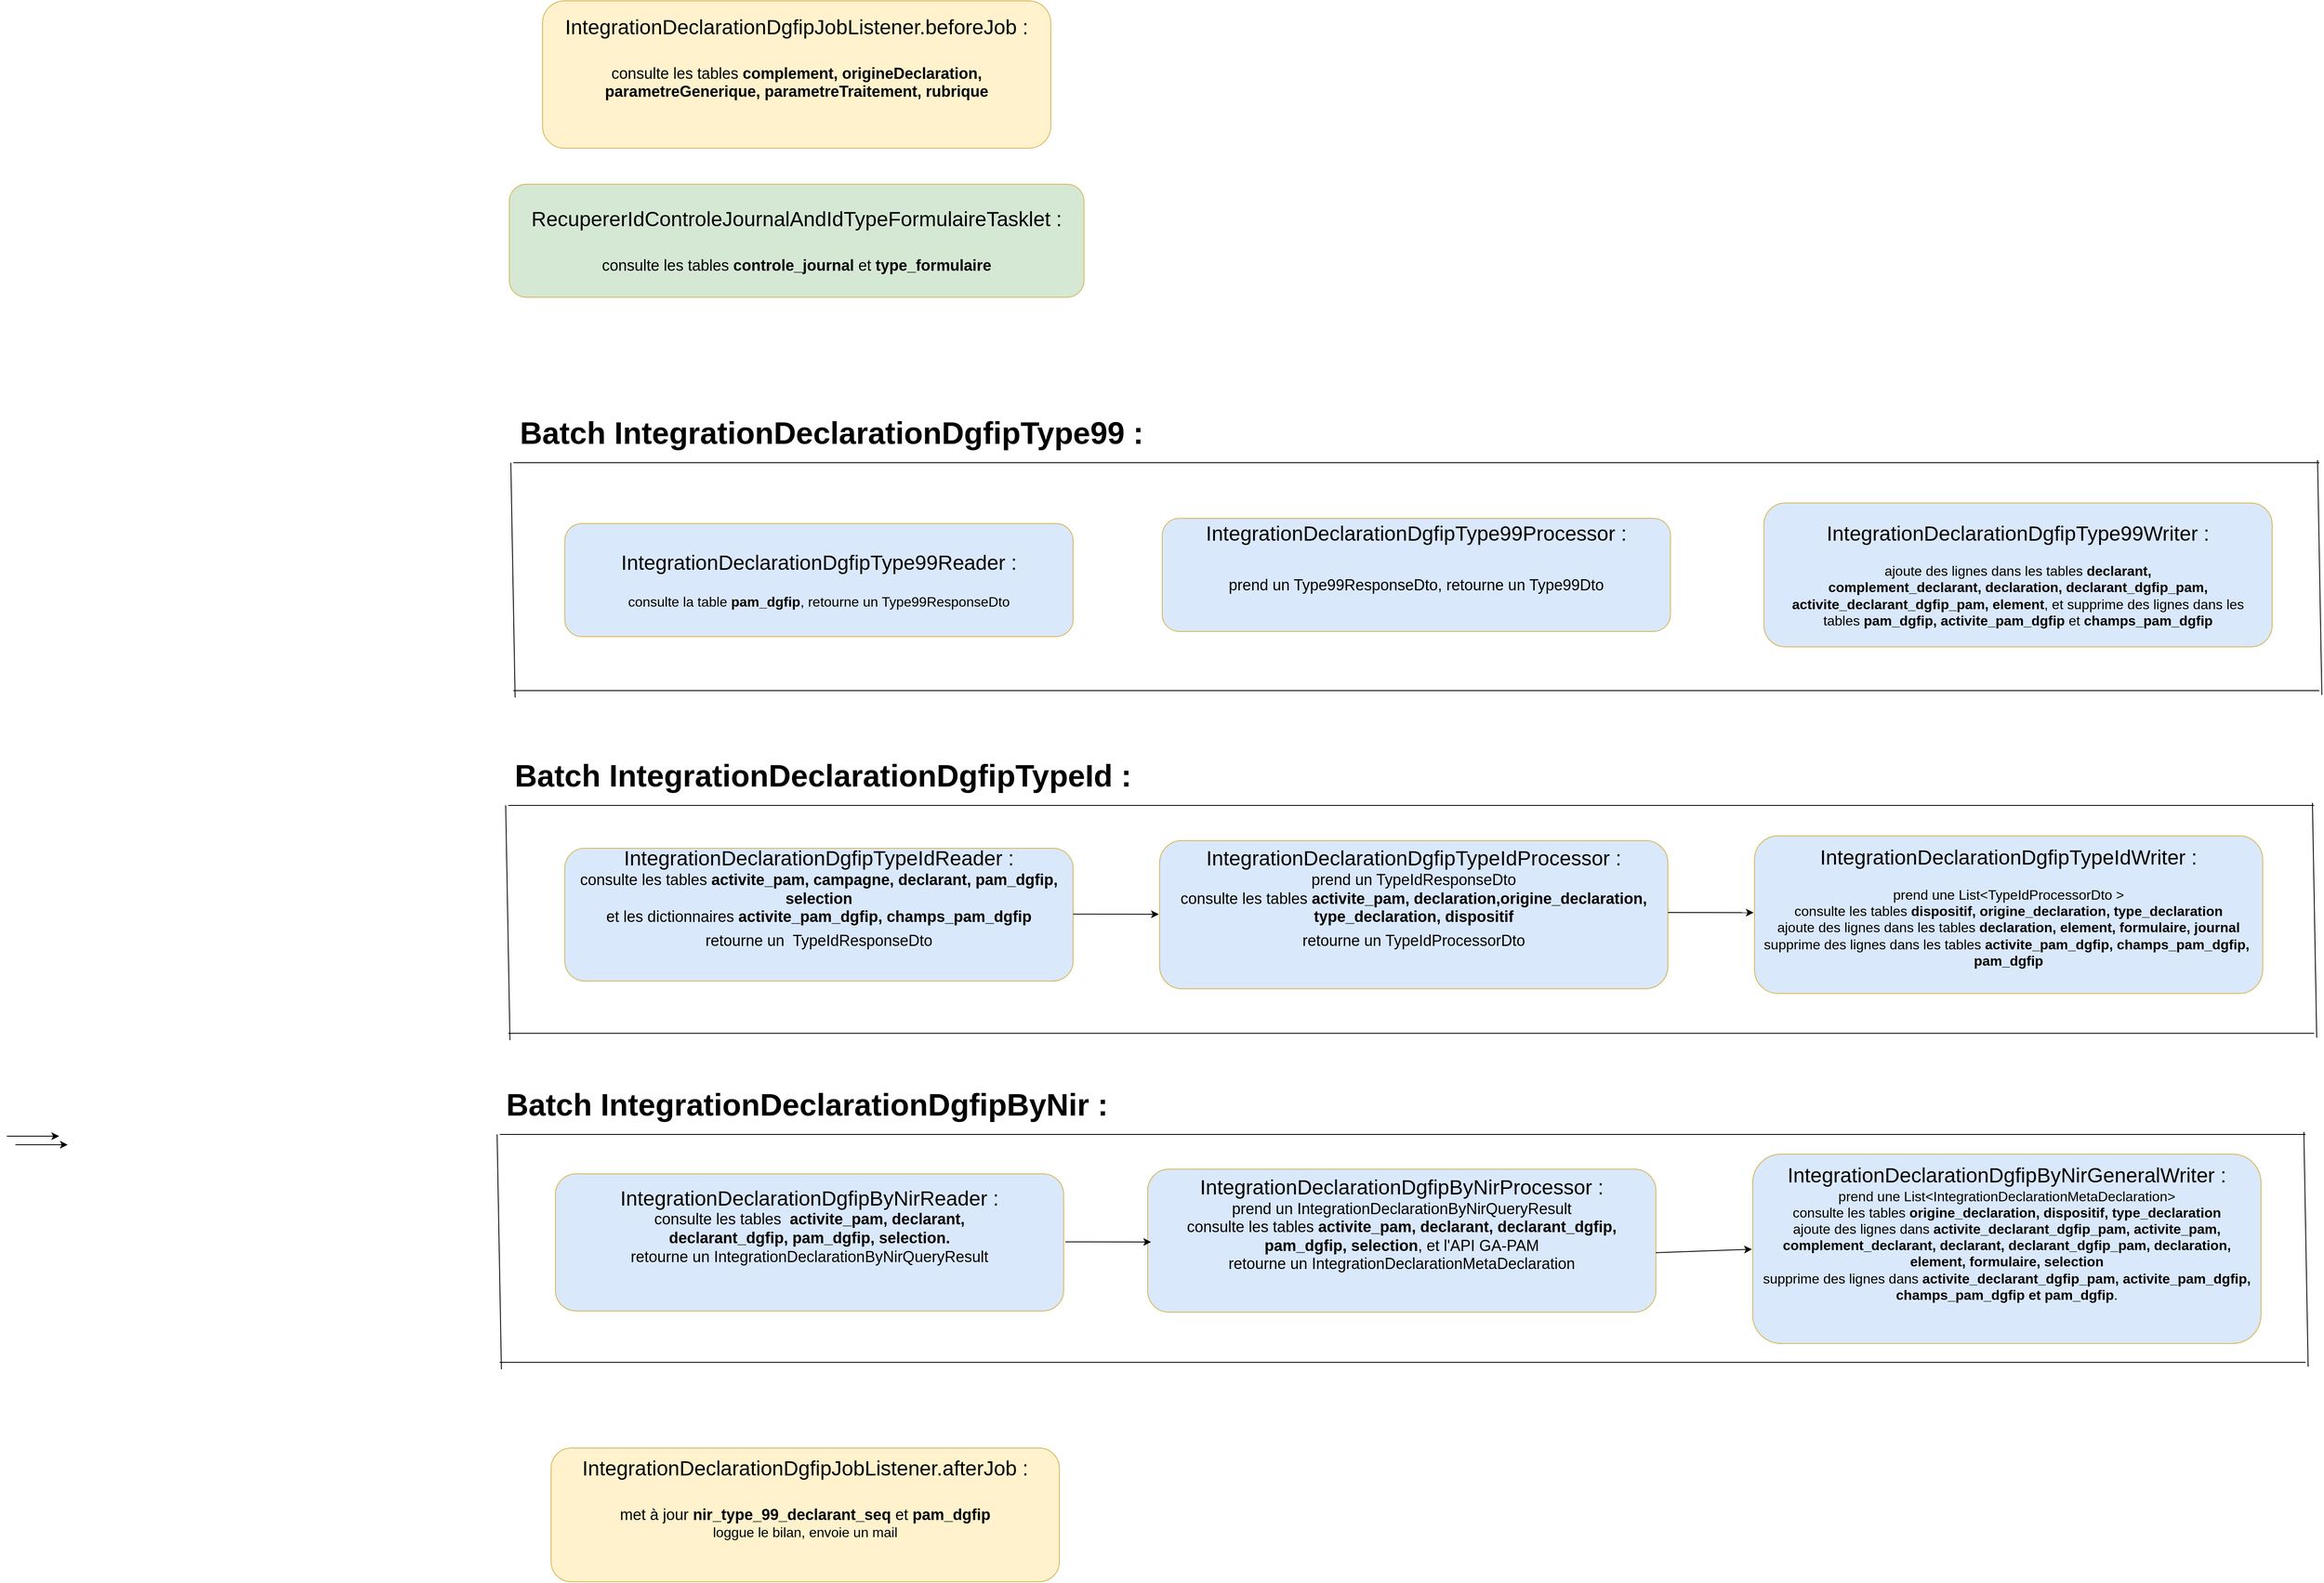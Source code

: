<mxfile version="24.0.2" type="github">
  <diagram id="C5RBs43oDa-KdzZeNtuy" name="Page-1">
    <mxGraphModel dx="2520" dy="1955" grid="0" gridSize="10" guides="1" tooltips="1" connect="1" arrows="1" fold="1" page="0" pageScale="1" pageWidth="827" pageHeight="1169" math="0" shadow="0">
      <root>
        <mxCell id="WIyWlLk6GJQsqaUBKTNV-0" />
        <mxCell id="WIyWlLk6GJQsqaUBKTNV-1" parent="WIyWlLk6GJQsqaUBKTNV-0" />
        <mxCell id="Z0-859JoU0TvKjbYaFMb-17" value="&lt;div&gt;&lt;font style=&quot;font-size: 24px;&quot;&gt;IntegrationDeclarationDgfipJobListener.beforeJob :&lt;/font&gt;&lt;/div&gt;&lt;div&gt;&lt;font style=&quot;font-size: 24px;&quot;&gt;&lt;br&gt;&lt;/font&gt;&lt;/div&gt;&lt;div&gt;&lt;font style=&quot;font-size: 18px;&quot;&gt;&lt;span style=&quot;line-height: 115%; font-family: &amp;quot;Arial&amp;quot;, sans-serif;&quot;&gt;consulte les tables &lt;b&gt;complement, origineDeclaration,&lt;br/&gt;parametreGenerique, parametreTraitement, rubrique&lt;/b&gt; &lt;/span&gt;&lt;/font&gt;&lt;/div&gt;&lt;div&gt;&lt;font size=&quot;3&quot;&gt;&lt;br&gt;&lt;/font&gt;&lt;/div&gt;&lt;div&gt;&lt;font size=&quot;3&quot;&gt;&lt;br&gt;&lt;/font&gt;&lt;/div&gt;" style="rounded=1;whiteSpace=wrap;html=1;fontSize=12;glass=0;strokeWidth=1;shadow=0;fillColor=#fff2cc;strokeColor=#d6b656;" parent="WIyWlLk6GJQsqaUBKTNV-1" vertex="1">
          <mxGeometry x="-116" y="-1132" width="593" height="172" as="geometry" />
        </mxCell>
        <mxCell id="fWSNl2cbkjF6wr-oGvCW-2" value="&lt;div&gt;&lt;font style=&quot;font-size: 24px;&quot;&gt;RecupererIdControleJournalAndIdTypeFormulaireTasklet :&lt;/font&gt;&lt;/div&gt;&lt;div&gt;&lt;font style=&quot;font-size: 24px;&quot;&gt;&lt;br&gt;&lt;/font&gt;&lt;/div&gt;&lt;div&gt;&lt;font style=&quot;font-size: 18px;&quot;&gt;&lt;span style=&quot;line-height: 115%; font-family: &amp;quot;Arial&amp;quot;, sans-serif;&quot;&gt;consulte les tables &lt;b&gt;controle_journal&lt;/b&gt; et &lt;b&gt;type_formulaire&lt;/b&gt;&lt;/span&gt;&lt;/font&gt;&lt;span style=&quot;font-size:10.0pt;mso-bidi-font-size:11.0pt;&lt;br/&gt;line-height:115%;font-family:&amp;quot;Arial&amp;quot;,sans-serif;mso-fareast-font-family:Calibri;&lt;br/&gt;mso-bidi-font-family:Calibri;mso-ansi-language:FR;mso-fareast-language:EN-US;&lt;br/&gt;mso-bidi-language:AR-SA&quot;&gt;&lt;br&gt;&lt;/span&gt;&lt;/div&gt;" style="rounded=1;whiteSpace=wrap;html=1;fontSize=12;glass=0;strokeWidth=1;shadow=0;fillColor=#d5e8d4;strokeColor=#d6b656;" vertex="1" parent="WIyWlLk6GJQsqaUBKTNV-1">
          <mxGeometry x="-154.75" y="-918" width="670.5" height="132" as="geometry" />
        </mxCell>
        <mxCell id="fWSNl2cbkjF6wr-oGvCW-3" value="&lt;div&gt;&lt;font style=&quot;font-size: 24px;&quot;&gt;IntegrationDeclarationDgfipType99Reader :&lt;br&gt;&lt;/font&gt;&lt;/div&gt;&lt;div&gt;&lt;font style=&quot;font-size: 18px;&quot;&gt;&lt;br&gt;&lt;/font&gt;&lt;/div&gt;&lt;div&gt;&lt;font size=&quot;3&quot;&gt;consulte la table &lt;b&gt;pam_dgfip&lt;/b&gt;, retourne un Type99ResponseDto&lt;br&gt;&lt;/font&gt;&lt;/div&gt;" style="rounded=1;whiteSpace=wrap;html=1;fontSize=12;glass=0;strokeWidth=1;shadow=0;fillColor=#dae8fc;strokeColor=#d6b656;" vertex="1" parent="WIyWlLk6GJQsqaUBKTNV-1">
          <mxGeometry x="-90" y="-522" width="593" height="132" as="geometry" />
        </mxCell>
        <mxCell id="fWSNl2cbkjF6wr-oGvCW-4" value="&lt;div&gt;&lt;font style=&quot;font-size: 24px;&quot;&gt;IntegrationDeclarationDgfipType99Processor :&lt;/font&gt;&lt;/div&gt;&lt;div&gt;&lt;font style=&quot;font-size: 24px;&quot;&gt;&lt;br&gt;&lt;/font&gt;&lt;/div&gt;&lt;div&gt;&lt;font style=&quot;font-size: 18px;&quot;&gt;prend un Type99ResponseDto, retourne un Type99Dto&lt;/font&gt;&lt;font style=&quot;font-size: 24px;&quot;&gt; &lt;br&gt;&lt;/font&gt;&lt;/div&gt;&lt;div&gt;&lt;font size=&quot;3&quot;&gt;&lt;br&gt;&lt;/font&gt;&lt;/div&gt;&lt;div&gt;&lt;font size=&quot;3&quot;&gt;&lt;br&gt;&lt;/font&gt;&lt;/div&gt;" style="rounded=1;whiteSpace=wrap;html=1;fontSize=12;glass=0;strokeWidth=1;shadow=0;fillColor=#dae8fc;strokeColor=#d6b656;" vertex="1" parent="WIyWlLk6GJQsqaUBKTNV-1">
          <mxGeometry x="607" y="-528" width="593" height="132" as="geometry" />
        </mxCell>
        <mxCell id="fWSNl2cbkjF6wr-oGvCW-5" value="&lt;div&gt;&lt;font style=&quot;font-size: 24px;&quot;&gt;IntegrationDeclarationDgfipType99Writer :&lt;br&gt;&lt;/font&gt;&lt;/div&gt;&lt;div&gt;&lt;font size=&quot;3&quot;&gt;&lt;br&gt;&lt;/font&gt;&lt;/div&gt;&lt;font size=&quot;3&quot;&gt;&lt;span style=&quot;font-family: &amp;quot;Arial&amp;quot;, sans-serif;&quot;&gt;ajoute des lignes dans les tables &lt;b&gt;declarant,&lt;br&gt;complement_declarant, declaration, declarant_dgfip_pam,&lt;br&gt;activite_declarant_dgfip_pam, element&lt;/b&gt;, et supprime des lignes dans les&lt;br&gt;tables &lt;b&gt;pam_dgfip, activite_pam_dgfip&lt;/b&gt; et &lt;b&gt;champs_pam_dgfip&lt;/b&gt;&lt;/span&gt;&lt;/font&gt;" style="rounded=1;whiteSpace=wrap;html=1;fontSize=12;glass=0;strokeWidth=1;shadow=0;fillColor=#dae8fc;strokeColor=#d6b656;" vertex="1" parent="WIyWlLk6GJQsqaUBKTNV-1">
          <mxGeometry x="1309" y="-546" width="593" height="168" as="geometry" />
        </mxCell>
        <mxCell id="fWSNl2cbkjF6wr-oGvCW-6" value="" style="endArrow=none;html=1;rounded=0;" edge="1" parent="WIyWlLk6GJQsqaUBKTNV-1">
          <mxGeometry width="50" height="50" relative="1" as="geometry">
            <mxPoint x="-150" y="-593" as="sourcePoint" />
            <mxPoint x="1957" y="-593" as="targetPoint" />
          </mxGeometry>
        </mxCell>
        <mxCell id="fWSNl2cbkjF6wr-oGvCW-7" value="" style="endArrow=none;html=1;rounded=0;" edge="1" parent="WIyWlLk6GJQsqaUBKTNV-1">
          <mxGeometry width="50" height="50" relative="1" as="geometry">
            <mxPoint x="-150" y="-327" as="sourcePoint" />
            <mxPoint x="1957" y="-327" as="targetPoint" />
          </mxGeometry>
        </mxCell>
        <mxCell id="fWSNl2cbkjF6wr-oGvCW-8" value="" style="endArrow=none;html=1;rounded=0;" edge="1" parent="WIyWlLk6GJQsqaUBKTNV-1">
          <mxGeometry width="50" height="50" relative="1" as="geometry">
            <mxPoint x="1960" y="-322" as="sourcePoint" />
            <mxPoint x="1955" y="-596" as="targetPoint" />
          </mxGeometry>
        </mxCell>
        <mxCell id="fWSNl2cbkjF6wr-oGvCW-9" value="" style="endArrow=none;html=1;rounded=0;" edge="1" parent="WIyWlLk6GJQsqaUBKTNV-1">
          <mxGeometry width="50" height="50" relative="1" as="geometry">
            <mxPoint x="-148" y="-319" as="sourcePoint" />
            <mxPoint x="-153" y="-593" as="targetPoint" />
          </mxGeometry>
        </mxCell>
        <mxCell id="fWSNl2cbkjF6wr-oGvCW-11" value="&lt;font style=&quot;font-size: 24px;&quot;&gt;&amp;nbsp;&lt;/font&gt;&lt;div&gt;&lt;font style=&quot;font-size: 24px;&quot;&gt;&amp;nbsp;&lt;/font&gt;&lt;font style=&quot;font-size: 36px;&quot;&gt;&lt;b&gt;Batch IntegrationDeclarationDgfipType99 :&lt;br&gt;&lt;/b&gt;&lt;/font&gt;&lt;/div&gt;&lt;div&gt;&lt;font size=&quot;3&quot;&gt;&lt;b&gt;&lt;br&gt;&lt;/b&gt;&lt;/font&gt;&lt;/div&gt;&lt;div&gt;&lt;font size=&quot;3&quot;&gt;&lt;br&gt;&lt;/font&gt;&lt;/div&gt;" style="text;whiteSpace=wrap;html=1;" vertex="1" parent="WIyWlLk6GJQsqaUBKTNV-1">
          <mxGeometry x="-151" y="-685" width="882" height="89" as="geometry" />
        </mxCell>
        <mxCell id="fWSNl2cbkjF6wr-oGvCW-21" value="&lt;div&gt;&lt;font style=&quot;font-size: 24px;&quot;&gt;IntegrationDeclarationDgfipTypeIdReader :&lt;/font&gt;&lt;/div&gt;&lt;div&gt;&lt;font style=&quot;font-size: 18px;&quot;&gt;consulte les tables &lt;b&gt;activite_pam, campagne, declarant, pam_dgfip, selection&lt;/b&gt;&lt;br&gt;et les dictionnaires &lt;b&gt;activite_pam_dgfip, champs_pam_dgfip&lt;/b&gt; &lt;br&gt;retourne un&amp;nbsp; TypeIdResponseDto&lt;/font&gt;&lt;font style=&quot;font-size: 24px;&quot;&gt; &lt;br&gt;&lt;/font&gt;&lt;/div&gt;&lt;div&gt;&lt;font size=&quot;3&quot;&gt;&lt;br&gt;&lt;/font&gt;&lt;/div&gt;&lt;div&gt;&lt;font size=&quot;3&quot;&gt;&lt;br&gt;&lt;/font&gt;&lt;/div&gt;" style="rounded=1;whiteSpace=wrap;html=1;fontSize=12;glass=0;strokeWidth=1;shadow=0;fillColor=#dae8fc;strokeColor=#d6b656;" vertex="1" parent="WIyWlLk6GJQsqaUBKTNV-1">
          <mxGeometry x="-90" y="-143" width="593" height="155" as="geometry" />
        </mxCell>
        <mxCell id="fWSNl2cbkjF6wr-oGvCW-22" value="&lt;div&gt;&lt;font style=&quot;font-size: 24px;&quot;&gt;IntegrationDeclarationDgfipTypeIdProcessor :&lt;/font&gt;&lt;/div&gt;&lt;div&gt;&lt;font style=&quot;font-size: 18px;&quot;&gt;prend un TypeIdResponseDto&lt;br&gt;consulte les tables &lt;b&gt;activite_pam, declaration,origine_declaration, &lt;br&gt;type_declaration, dispositif&lt;/b&gt;&lt;br&gt;retourne un TypeIdProcessorDto&lt;/font&gt;&lt;font style=&quot;font-size: 24px;&quot;&gt; &lt;br&gt;&lt;/font&gt;&lt;/div&gt;&lt;div&gt;&lt;font size=&quot;3&quot;&gt;&lt;br&gt;&lt;/font&gt;&lt;/div&gt;&lt;div&gt;&lt;font size=&quot;3&quot;&gt;&lt;br&gt;&lt;/font&gt;&lt;/div&gt;" style="rounded=1;whiteSpace=wrap;html=1;fontSize=12;glass=0;strokeWidth=1;shadow=0;fillColor=#dae8fc;strokeColor=#d6b656;" vertex="1" parent="WIyWlLk6GJQsqaUBKTNV-1">
          <mxGeometry x="604" y="-152" width="593" height="173" as="geometry" />
        </mxCell>
        <mxCell id="fWSNl2cbkjF6wr-oGvCW-23" value="&lt;div&gt;&lt;font style=&quot;font-size: 24px;&quot;&gt;IntegrationDeclarationDgfipTypeIdWriter :&lt;br&gt;&lt;/font&gt;&lt;/div&gt;&lt;div&gt;&lt;font size=&quot;3&quot;&gt;&lt;br&gt;&lt;/font&gt;&lt;/div&gt;&lt;div&gt;&lt;font size=&quot;3&quot;&gt;prend une List&amp;lt;TypeIdProcessorDto &amp;gt; &lt;br&gt;consulte les tables &lt;b&gt;dispositif, origine_declaration, type_declaration&lt;/b&gt; &lt;br&gt;ajoute des lignes dans les tables &lt;b&gt;declaration, element, formulaire, journal&lt;/b&gt;&lt;br&gt;supprime des lignes dans les tables &lt;b&gt;activite_pam_dgfip, champs_pam_dgfip,&amp;nbsp; pam_dgfip&lt;/b&gt;&lt;br&gt;&lt;br&gt;&lt;/font&gt;&lt;/div&gt;" style="rounded=1;whiteSpace=wrap;html=1;fontSize=12;glass=0;strokeWidth=1;shadow=0;fillColor=#dae8fc;strokeColor=#d6b656;" vertex="1" parent="WIyWlLk6GJQsqaUBKTNV-1">
          <mxGeometry x="1298" y="-157.5" width="593" height="184" as="geometry" />
        </mxCell>
        <mxCell id="fWSNl2cbkjF6wr-oGvCW-24" value="" style="endArrow=none;html=1;rounded=0;" edge="1" parent="WIyWlLk6GJQsqaUBKTNV-1">
          <mxGeometry width="50" height="50" relative="1" as="geometry">
            <mxPoint x="-156" y="-193" as="sourcePoint" />
            <mxPoint x="1951" y="-193" as="targetPoint" />
          </mxGeometry>
        </mxCell>
        <mxCell id="fWSNl2cbkjF6wr-oGvCW-25" value="" style="endArrow=none;html=1;rounded=0;" edge="1" parent="WIyWlLk6GJQsqaUBKTNV-1">
          <mxGeometry width="50" height="50" relative="1" as="geometry">
            <mxPoint x="-156" y="73" as="sourcePoint" />
            <mxPoint x="1951" y="73" as="targetPoint" />
          </mxGeometry>
        </mxCell>
        <mxCell id="fWSNl2cbkjF6wr-oGvCW-26" value="" style="endArrow=none;html=1;rounded=0;" edge="1" parent="WIyWlLk6GJQsqaUBKTNV-1">
          <mxGeometry width="50" height="50" relative="1" as="geometry">
            <mxPoint x="1954" y="78" as="sourcePoint" />
            <mxPoint x="1949" y="-196" as="targetPoint" />
          </mxGeometry>
        </mxCell>
        <mxCell id="fWSNl2cbkjF6wr-oGvCW-27" value="" style="endArrow=none;html=1;rounded=0;" edge="1" parent="WIyWlLk6GJQsqaUBKTNV-1">
          <mxGeometry width="50" height="50" relative="1" as="geometry">
            <mxPoint x="-154" y="81" as="sourcePoint" />
            <mxPoint x="-159" y="-193" as="targetPoint" />
          </mxGeometry>
        </mxCell>
        <mxCell id="fWSNl2cbkjF6wr-oGvCW-28" value="&lt;font style=&quot;font-size: 24px;&quot;&gt;&amp;nbsp;&lt;/font&gt;&lt;div&gt;&lt;font style=&quot;font-size: 24px;&quot;&gt;&amp;nbsp;&lt;/font&gt;&lt;font style=&quot;font-size: 36px;&quot;&gt;&lt;b&gt;Batch IntegrationDeclarationDgfipTypeId :&lt;br&gt;&lt;/b&gt;&lt;/font&gt;&lt;/div&gt;&lt;div&gt;&lt;font size=&quot;3&quot;&gt;&lt;b&gt;&lt;br&gt;&lt;/b&gt;&lt;/font&gt;&lt;/div&gt;&lt;div&gt;&lt;font size=&quot;3&quot;&gt;&lt;br&gt;&lt;/font&gt;&lt;/div&gt;" style="text;whiteSpace=wrap;html=1;" vertex="1" parent="WIyWlLk6GJQsqaUBKTNV-1">
          <mxGeometry x="-157" y="-285" width="882" height="89" as="geometry" />
        </mxCell>
        <mxCell id="fWSNl2cbkjF6wr-oGvCW-29" value="&lt;div&gt;&lt;font style=&quot;font-size: 24px;&quot;&gt;IntegrationDeclarationDgfipByNirReader :&lt;/font&gt;&lt;/div&gt;&lt;div&gt;&lt;font style=&quot;font-size: 18px;&quot;&gt;consulte les tables&amp;nbsp; &lt;b&gt;activite_pam, declarant, &lt;br&gt;declarant_dgfip, pam_dgfip, selection.&lt;/b&gt;&lt;br&gt;retourne un IntegrationDeclarationByNirQueryResult&lt;font&gt;&lt;br&gt;&lt;/font&gt;&lt;/font&gt;&lt;/div&gt;&lt;div&gt;&lt;font size=&quot;3&quot;&gt;&lt;br&gt;&lt;/font&gt;&lt;/div&gt;&lt;div&gt;&lt;font size=&quot;3&quot;&gt;&lt;br&gt;&lt;/font&gt;&lt;/div&gt;" style="rounded=1;whiteSpace=wrap;html=1;fontSize=12;glass=0;strokeWidth=1;shadow=0;fillColor=#dae8fc;strokeColor=#d6b656;" vertex="1" parent="WIyWlLk6GJQsqaUBKTNV-1">
          <mxGeometry x="-101" y="237" width="593" height="160" as="geometry" />
        </mxCell>
        <mxCell id="fWSNl2cbkjF6wr-oGvCW-30" value="&lt;div&gt;&lt;font style=&quot;font-size: 24px;&quot;&gt;IntegrationDeclarationDgfipByNirProcessor :&lt;/font&gt;&lt;/div&gt;&lt;div&gt;&lt;font style=&quot;font-size: 18px;&quot;&gt;prend un IntegrationDeclarationByNirQueryResult&lt;br&gt;consulte les tables &lt;b&gt;activite_pam, declarant, declarant_dgfip, &lt;br&gt;pam_dgfip, selection&lt;/b&gt;, et l&#39;API GA-PAM&lt;br&gt;retourne un IntegrationDeclarationMetaDeclaration&lt;br&gt;&lt;/font&gt;&lt;/div&gt;&lt;div&gt;&lt;font size=&quot;3&quot;&gt;&lt;br&gt;&lt;/font&gt;&lt;/div&gt;&lt;div&gt;&lt;font size=&quot;3&quot;&gt;&lt;br&gt;&lt;/font&gt;&lt;/div&gt;" style="rounded=1;whiteSpace=wrap;html=1;fontSize=12;glass=0;strokeWidth=1;shadow=0;fillColor=#dae8fc;strokeColor=#d6b656;" vertex="1" parent="WIyWlLk6GJQsqaUBKTNV-1">
          <mxGeometry x="590" y="231.5" width="593" height="167" as="geometry" />
        </mxCell>
        <mxCell id="fWSNl2cbkjF6wr-oGvCW-31" value="&lt;div&gt;&lt;font style=&quot;font-size: 24px;&quot;&gt;IntegrationDeclarationDgfipByNirGeneralWriter :&lt;br&gt;&lt;/font&gt;&lt;/div&gt;&lt;div&gt;&lt;font size=&quot;3&quot;&gt;prend une List&amp;lt;IntegrationDeclarationMetaDeclaration&amp;gt; &lt;br&gt;consulte les tables &lt;b&gt;origine_declaration, dispositif, type_declaration&lt;/b&gt; &lt;br&gt;ajoute des lignes dans &lt;b&gt;activite_declarant_dgfip_pam, activite_pam, complement_declarant, declarant, declarant_dgfip_pam, declaration, element, formulaire, selection&lt;/b&gt; &lt;br&gt;supprime des lignes dans &lt;b&gt;activite_declarant_dgfip_pam, activite_pam_dgfip, &lt;br&gt;champs_pam_dgfip et pam_dgfip&lt;/b&gt;.&lt;br&gt;&lt;br&gt;&lt;/font&gt;&lt;/div&gt;&lt;div&gt;&lt;font size=&quot;3&quot;&gt;&lt;br&gt;&lt;/font&gt;&lt;/div&gt;" style="rounded=1;whiteSpace=wrap;html=1;fontSize=12;glass=0;strokeWidth=1;shadow=0;fillColor=#dae8fc;strokeColor=#d6b656;" vertex="1" parent="WIyWlLk6GJQsqaUBKTNV-1">
          <mxGeometry x="1296" y="214" width="593" height="221" as="geometry" />
        </mxCell>
        <mxCell id="fWSNl2cbkjF6wr-oGvCW-32" value="" style="endArrow=none;html=1;rounded=0;" edge="1" parent="WIyWlLk6GJQsqaUBKTNV-1">
          <mxGeometry width="50" height="50" relative="1" as="geometry">
            <mxPoint x="-166" y="191" as="sourcePoint" />
            <mxPoint x="1941" y="191" as="targetPoint" />
          </mxGeometry>
        </mxCell>
        <mxCell id="fWSNl2cbkjF6wr-oGvCW-33" value="" style="endArrow=none;html=1;rounded=0;" edge="1" parent="WIyWlLk6GJQsqaUBKTNV-1">
          <mxGeometry width="50" height="50" relative="1" as="geometry">
            <mxPoint x="-166" y="457" as="sourcePoint" />
            <mxPoint x="1941" y="457" as="targetPoint" />
          </mxGeometry>
        </mxCell>
        <mxCell id="fWSNl2cbkjF6wr-oGvCW-34" value="" style="endArrow=none;html=1;rounded=0;" edge="1" parent="WIyWlLk6GJQsqaUBKTNV-1">
          <mxGeometry width="50" height="50" relative="1" as="geometry">
            <mxPoint x="1944" y="462" as="sourcePoint" />
            <mxPoint x="1939" y="188" as="targetPoint" />
          </mxGeometry>
        </mxCell>
        <mxCell id="fWSNl2cbkjF6wr-oGvCW-35" value="" style="endArrow=none;html=1;rounded=0;" edge="1" parent="WIyWlLk6GJQsqaUBKTNV-1">
          <mxGeometry width="50" height="50" relative="1" as="geometry">
            <mxPoint x="-164" y="465" as="sourcePoint" />
            <mxPoint x="-169" y="191" as="targetPoint" />
          </mxGeometry>
        </mxCell>
        <mxCell id="fWSNl2cbkjF6wr-oGvCW-36" value="&lt;font style=&quot;font-size: 24px;&quot;&gt;&amp;nbsp;&lt;/font&gt;&lt;div&gt;&lt;font style=&quot;font-size: 24px;&quot;&gt;&amp;nbsp;&lt;/font&gt;&lt;font style=&quot;font-size: 36px;&quot;&gt;&lt;b&gt;Batch IntegrationDeclarationDgfipByNir :&lt;br&gt;&lt;/b&gt;&lt;/font&gt;&lt;/div&gt;&lt;div&gt;&lt;font size=&quot;3&quot;&gt;&lt;b&gt;&lt;br&gt;&lt;/b&gt;&lt;/font&gt;&lt;/div&gt;&lt;div&gt;&lt;font size=&quot;3&quot;&gt;&lt;br&gt;&lt;/font&gt;&lt;/div&gt;" style="text;whiteSpace=wrap;html=1;" vertex="1" parent="WIyWlLk6GJQsqaUBKTNV-1">
          <mxGeometry x="-167" y="99" width="882" height="89" as="geometry" />
        </mxCell>
        <mxCell id="fWSNl2cbkjF6wr-oGvCW-37" value="&lt;div&gt;&lt;font style=&quot;font-size: 24px;&quot;&gt;IntegrationDeclarationDgfipJobListener.afterJob :&lt;/font&gt;&lt;/div&gt;&lt;div&gt;&lt;font style=&quot;font-size: 24px;&quot;&gt;&lt;br&gt;&lt;/font&gt;&lt;/div&gt;&lt;div&gt;&lt;font style=&quot;font-size: 18px;&quot;&gt;met à jour &lt;b&gt;nir_type_99_declarant_seq&lt;/b&gt; et &lt;b&gt;pam_dgfip&lt;/b&gt; &lt;br&gt;&lt;/font&gt;&lt;/div&gt;&lt;div&gt;&lt;font size=&quot;3&quot;&gt;loggue le bilan, envoie un mail&lt;br&gt;&lt;/font&gt;&lt;/div&gt;&lt;div&gt;&lt;font size=&quot;3&quot;&gt;&lt;br&gt;&lt;/font&gt;&lt;/div&gt;&lt;div&gt;&lt;font size=&quot;3&quot;&gt;&lt;br&gt;&lt;/font&gt;&lt;/div&gt;" style="rounded=1;whiteSpace=wrap;html=1;fontSize=12;glass=0;strokeWidth=1;shadow=0;fillColor=#fff2cc;strokeColor=#d6b656;" vertex="1" parent="WIyWlLk6GJQsqaUBKTNV-1">
          <mxGeometry x="-106" y="557" width="593" height="156" as="geometry" />
        </mxCell>
        <mxCell id="fWSNl2cbkjF6wr-oGvCW-40" value="" style="endArrow=classic;html=1;rounded=0;" edge="1" parent="WIyWlLk6GJQsqaUBKTNV-1">
          <mxGeometry width="50" height="50" relative="1" as="geometry">
            <mxPoint x="-741" y="193" as="sourcePoint" />
            <mxPoint x="-680" y="193" as="targetPoint" />
          </mxGeometry>
        </mxCell>
        <mxCell id="fWSNl2cbkjF6wr-oGvCW-41" value="" style="endArrow=classic;html=1;rounded=0;" edge="1" parent="WIyWlLk6GJQsqaUBKTNV-1">
          <mxGeometry width="50" height="50" relative="1" as="geometry">
            <mxPoint x="-731" y="203" as="sourcePoint" />
            <mxPoint x="-670" y="203" as="targetPoint" />
          </mxGeometry>
        </mxCell>
        <mxCell id="fWSNl2cbkjF6wr-oGvCW-42" value="" style="endArrow=classic;html=1;rounded=0;" edge="1" parent="WIyWlLk6GJQsqaUBKTNV-1">
          <mxGeometry width="50" height="50" relative="1" as="geometry">
            <mxPoint x="503" y="-66.17" as="sourcePoint" />
            <mxPoint x="603" y="-66" as="targetPoint" />
          </mxGeometry>
        </mxCell>
        <mxCell id="fWSNl2cbkjF6wr-oGvCW-43" value="" style="endArrow=classic;html=1;rounded=0;" edge="1" parent="WIyWlLk6GJQsqaUBKTNV-1">
          <mxGeometry width="50" height="50" relative="1" as="geometry">
            <mxPoint x="494" y="316.33" as="sourcePoint" />
            <mxPoint x="594" y="316.5" as="targetPoint" />
          </mxGeometry>
        </mxCell>
        <mxCell id="fWSNl2cbkjF6wr-oGvCW-44" value="" style="endArrow=classic;html=1;rounded=0;" edge="1" parent="WIyWlLk6GJQsqaUBKTNV-1">
          <mxGeometry width="50" height="50" relative="1" as="geometry">
            <mxPoint x="1197" y="-68.0" as="sourcePoint" />
            <mxPoint x="1297" y="-67.83" as="targetPoint" />
          </mxGeometry>
        </mxCell>
        <mxCell id="fWSNl2cbkjF6wr-oGvCW-45" value="" style="endArrow=classic;html=1;rounded=0;" edge="1" parent="WIyWlLk6GJQsqaUBKTNV-1">
          <mxGeometry width="50" height="50" relative="1" as="geometry">
            <mxPoint x="1183" y="329" as="sourcePoint" />
            <mxPoint x="1295" y="325" as="targetPoint" />
          </mxGeometry>
        </mxCell>
      </root>
    </mxGraphModel>
  </diagram>
</mxfile>
